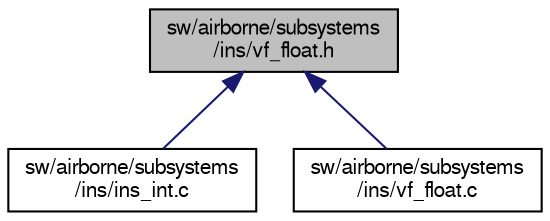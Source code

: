 digraph "sw/airborne/subsystems/ins/vf_float.h"
{
  edge [fontname="FreeSans",fontsize="10",labelfontname="FreeSans",labelfontsize="10"];
  node [fontname="FreeSans",fontsize="10",shape=record];
  Node1 [label="sw/airborne/subsystems\l/ins/vf_float.h",height=0.2,width=0.4,color="black", fillcolor="grey75", style="filled", fontcolor="black"];
  Node1 -> Node2 [dir="back",color="midnightblue",fontsize="10",style="solid",fontname="FreeSans"];
  Node2 [label="sw/airborne/subsystems\l/ins/ins_int.c",height=0.2,width=0.4,color="black", fillcolor="white", style="filled",URL="$ins__int_8c.html",tooltip="INS for rotorcrafts combining vertical and horizontal filters. "];
  Node1 -> Node3 [dir="back",color="midnightblue",fontsize="10",style="solid",fontname="FreeSans"];
  Node3 [label="sw/airborne/subsystems\l/ins/vf_float.c",height=0.2,width=0.4,color="black", fillcolor="white", style="filled",URL="$vf__float_8c.html",tooltip="Vertical filter (in float) estimating altitude, velocity and accel bias. "];
}
